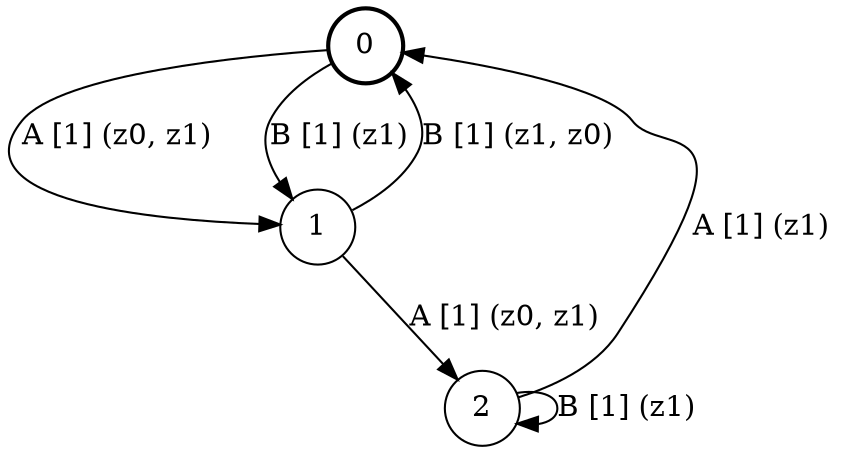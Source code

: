 # generated file, don't try to modify
# command: dot -Tpng <filename> > tree.png
digraph Automaton {
    node [shape = circle];
    0 [style = "bold"];
    0 -> 1 [label = "A [1] (z0, z1) "];
    0 -> 1 [label = "B [1] (z1) "];
    1 -> 2 [label = "A [1] (z0, z1) "];
    1 -> 0 [label = "B [1] (z1, z0) "];
    2 -> 0 [label = "A [1] (z1) "];
    2 -> 2 [label = "B [1] (z1) "];
}
